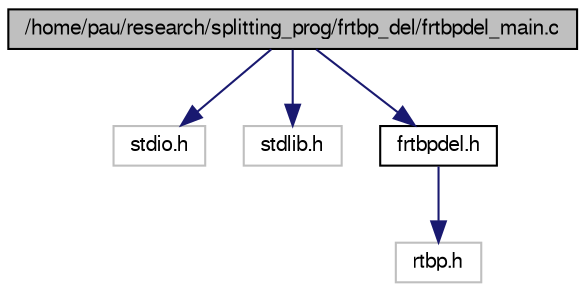 digraph G
{
  edge [fontname="FreeSans",fontsize="10",labelfontname="FreeSans",labelfontsize="10"];
  node [fontname="FreeSans",fontsize="10",shape=record];
  Node1 [label="/home/pau/research/splitting_prog/frtbp_del/frtbpdel_main.c",height=0.2,width=0.4,color="black", fillcolor="grey75", style="filled" fontcolor="black"];
  Node1 -> Node2 [color="midnightblue",fontsize="10",style="solid",fontname="FreeSans"];
  Node2 [label="stdio.h",height=0.2,width=0.4,color="grey75", fillcolor="white", style="filled"];
  Node1 -> Node3 [color="midnightblue",fontsize="10",style="solid",fontname="FreeSans"];
  Node3 [label="stdlib.h",height=0.2,width=0.4,color="grey75", fillcolor="white", style="filled"];
  Node1 -> Node4 [color="midnightblue",fontsize="10",style="solid",fontname="FreeSans"];
  Node4 [label="frtbpdel.h",height=0.2,width=0.4,color="black", fillcolor="white", style="filled",URL="$frtbpdel_8h.html",tooltip="Flow of the RTBP in Delaunay coords."];
  Node4 -> Node5 [color="midnightblue",fontsize="10",style="solid",fontname="FreeSans"];
  Node5 [label="rtbp.h",height=0.2,width=0.4,color="grey75", fillcolor="white", style="filled"];
}
